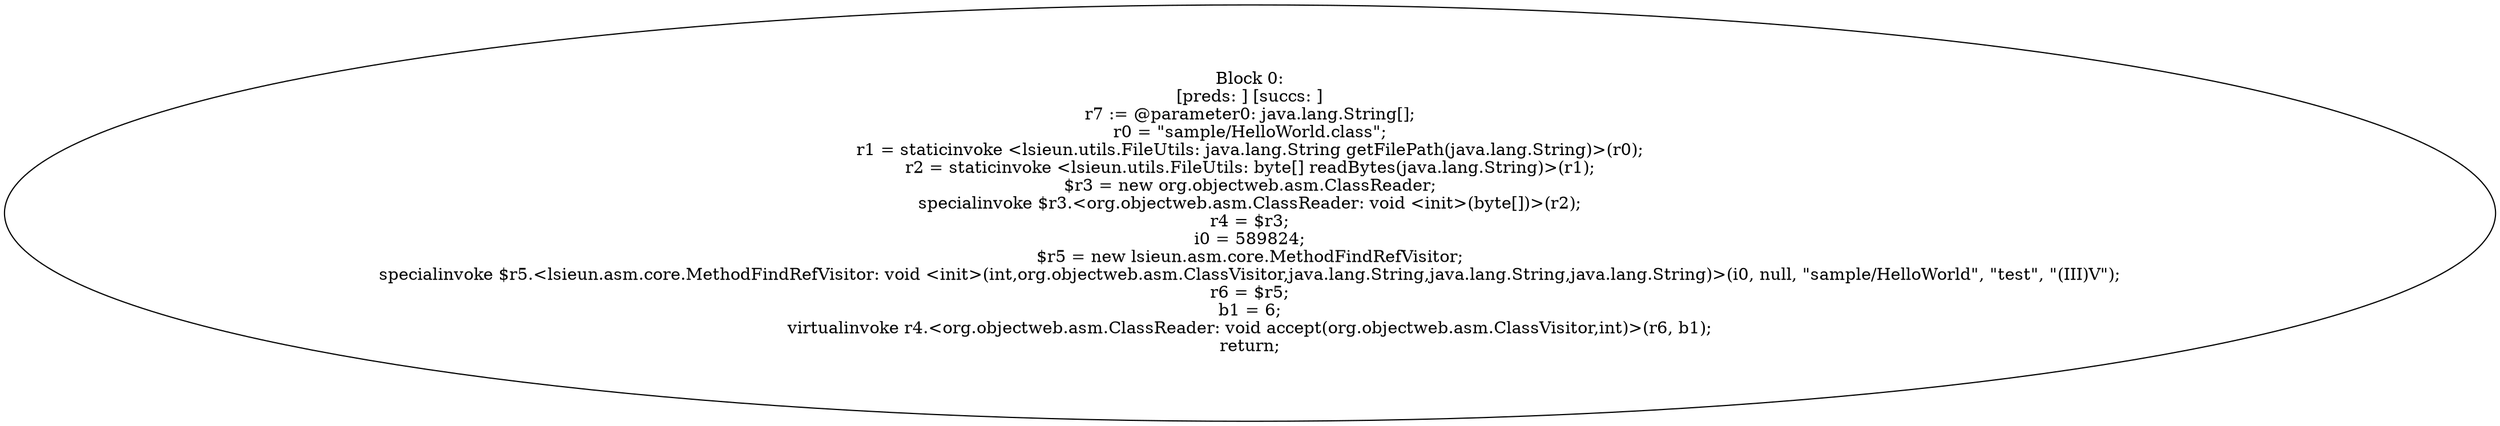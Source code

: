 digraph "unitGraph" {
    "Block 0:
[preds: ] [succs: ]
r7 := @parameter0: java.lang.String[];
r0 = \"sample/HelloWorld.class\";
r1 = staticinvoke <lsieun.utils.FileUtils: java.lang.String getFilePath(java.lang.String)>(r0);
r2 = staticinvoke <lsieun.utils.FileUtils: byte[] readBytes(java.lang.String)>(r1);
$r3 = new org.objectweb.asm.ClassReader;
specialinvoke $r3.<org.objectweb.asm.ClassReader: void <init>(byte[])>(r2);
r4 = $r3;
i0 = 589824;
$r5 = new lsieun.asm.core.MethodFindRefVisitor;
specialinvoke $r5.<lsieun.asm.core.MethodFindRefVisitor: void <init>(int,org.objectweb.asm.ClassVisitor,java.lang.String,java.lang.String,java.lang.String)>(i0, null, \"sample/HelloWorld\", \"test\", \"(III)V\");
r6 = $r5;
b1 = 6;
virtualinvoke r4.<org.objectweb.asm.ClassReader: void accept(org.objectweb.asm.ClassVisitor,int)>(r6, b1);
return;
"
}
